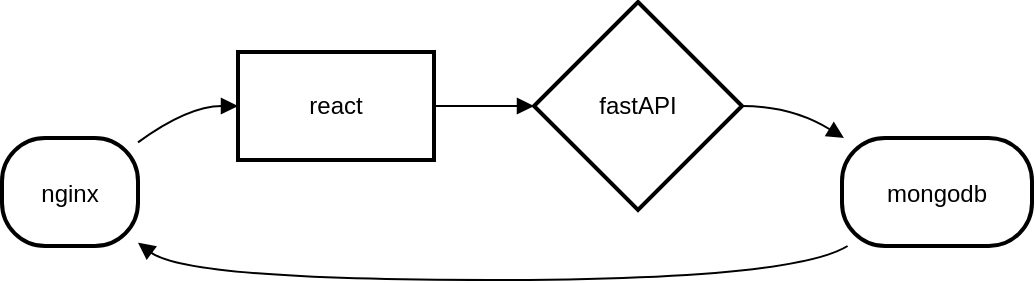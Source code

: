 <mxfile version="26.0.5">
  <diagram name="Page-1" id="g9jHbcUS_vka8e6NY3VQ">
    <mxGraphModel>
      <root>
        <mxCell id="0" />
        <mxCell id="1" parent="0" />
        <mxCell id="2" value="nginx" style="rounded=1;arcSize=40;strokeWidth=2" vertex="1" parent="1">
          <mxGeometry x="8" y="76" width="68" height="54" as="geometry" />
        </mxCell>
        <mxCell id="3" value="react" style="whiteSpace=wrap;strokeWidth=2;" vertex="1" parent="1">
          <mxGeometry x="126" y="33" width="98" height="54" as="geometry" />
        </mxCell>
        <mxCell id="4" value="fastAPI" style="rhombus;strokeWidth=2;whiteSpace=wrap;" vertex="1" parent="1">
          <mxGeometry x="274" y="8" width="104" height="104" as="geometry" />
        </mxCell>
        <mxCell id="5" value="mongodb" style="rounded=1;arcSize=40;strokeWidth=2" vertex="1" parent="1">
          <mxGeometry x="428" y="76" width="95" height="54" as="geometry" />
        </mxCell>
        <mxCell id="6" value="" style="curved=1;startArrow=none;endArrow=block;exitX=1;exitY=0.04;entryX=0;entryY=0.5;" edge="1" parent="1" source="2" target="3">
          <mxGeometry relative="1" as="geometry">
            <Array as="points">
              <mxPoint x="101" y="60" />
            </Array>
          </mxGeometry>
        </mxCell>
        <mxCell id="7" value="" style="curved=1;startArrow=none;endArrow=block;exitX=1;exitY=0.5;entryX=0;entryY=0.5;" edge="1" parent="1" source="3" target="4">
          <mxGeometry relative="1" as="geometry">
            <Array as="points" />
          </mxGeometry>
        </mxCell>
        <mxCell id="8" value="" style="curved=1;startArrow=none;endArrow=block;exitX=1;exitY=0.5;entryX=0.02;entryY=0.01;" edge="1" parent="1" source="4" target="5">
          <mxGeometry relative="1" as="geometry">
            <Array as="points">
              <mxPoint x="403" y="60" />
            </Array>
          </mxGeometry>
        </mxCell>
        <mxCell id="9" value="" style="curved=1;startArrow=none;endArrow=block;exitX=0.02;exitY=1.01;entryX=1;entryY=0.97;" edge="1" parent="1" source="5" target="2">
          <mxGeometry relative="1" as="geometry">
            <Array as="points">
              <mxPoint x="403" y="147" />
              <mxPoint x="101" y="147" />
            </Array>
          </mxGeometry>
        </mxCell>
      </root>
    </mxGraphModel>
  </diagram>
</mxfile>
